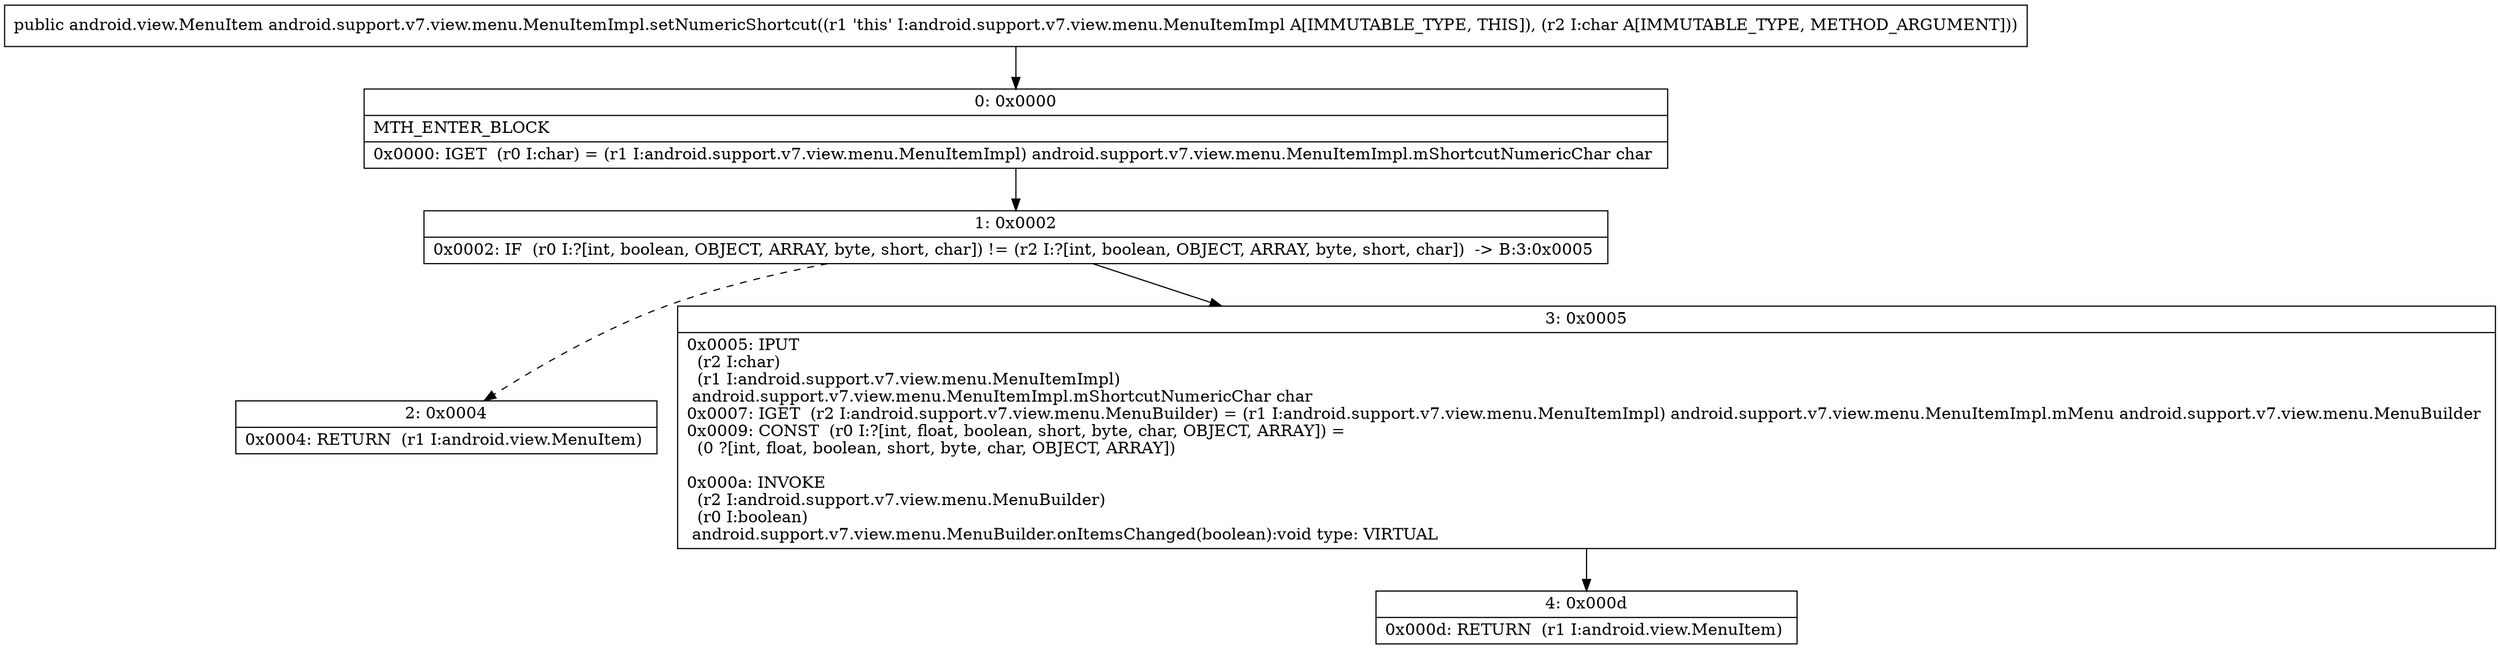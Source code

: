 digraph "CFG forandroid.support.v7.view.menu.MenuItemImpl.setNumericShortcut(C)Landroid\/view\/MenuItem;" {
Node_0 [shape=record,label="{0\:\ 0x0000|MTH_ENTER_BLOCK\l|0x0000: IGET  (r0 I:char) = (r1 I:android.support.v7.view.menu.MenuItemImpl) android.support.v7.view.menu.MenuItemImpl.mShortcutNumericChar char \l}"];
Node_1 [shape=record,label="{1\:\ 0x0002|0x0002: IF  (r0 I:?[int, boolean, OBJECT, ARRAY, byte, short, char]) != (r2 I:?[int, boolean, OBJECT, ARRAY, byte, short, char])  \-\> B:3:0x0005 \l}"];
Node_2 [shape=record,label="{2\:\ 0x0004|0x0004: RETURN  (r1 I:android.view.MenuItem) \l}"];
Node_3 [shape=record,label="{3\:\ 0x0005|0x0005: IPUT  \l  (r2 I:char)\l  (r1 I:android.support.v7.view.menu.MenuItemImpl)\l android.support.v7.view.menu.MenuItemImpl.mShortcutNumericChar char \l0x0007: IGET  (r2 I:android.support.v7.view.menu.MenuBuilder) = (r1 I:android.support.v7.view.menu.MenuItemImpl) android.support.v7.view.menu.MenuItemImpl.mMenu android.support.v7.view.menu.MenuBuilder \l0x0009: CONST  (r0 I:?[int, float, boolean, short, byte, char, OBJECT, ARRAY]) = \l  (0 ?[int, float, boolean, short, byte, char, OBJECT, ARRAY])\l \l0x000a: INVOKE  \l  (r2 I:android.support.v7.view.menu.MenuBuilder)\l  (r0 I:boolean)\l android.support.v7.view.menu.MenuBuilder.onItemsChanged(boolean):void type: VIRTUAL \l}"];
Node_4 [shape=record,label="{4\:\ 0x000d|0x000d: RETURN  (r1 I:android.view.MenuItem) \l}"];
MethodNode[shape=record,label="{public android.view.MenuItem android.support.v7.view.menu.MenuItemImpl.setNumericShortcut((r1 'this' I:android.support.v7.view.menu.MenuItemImpl A[IMMUTABLE_TYPE, THIS]), (r2 I:char A[IMMUTABLE_TYPE, METHOD_ARGUMENT])) }"];
MethodNode -> Node_0;
Node_0 -> Node_1;
Node_1 -> Node_2[style=dashed];
Node_1 -> Node_3;
Node_3 -> Node_4;
}

